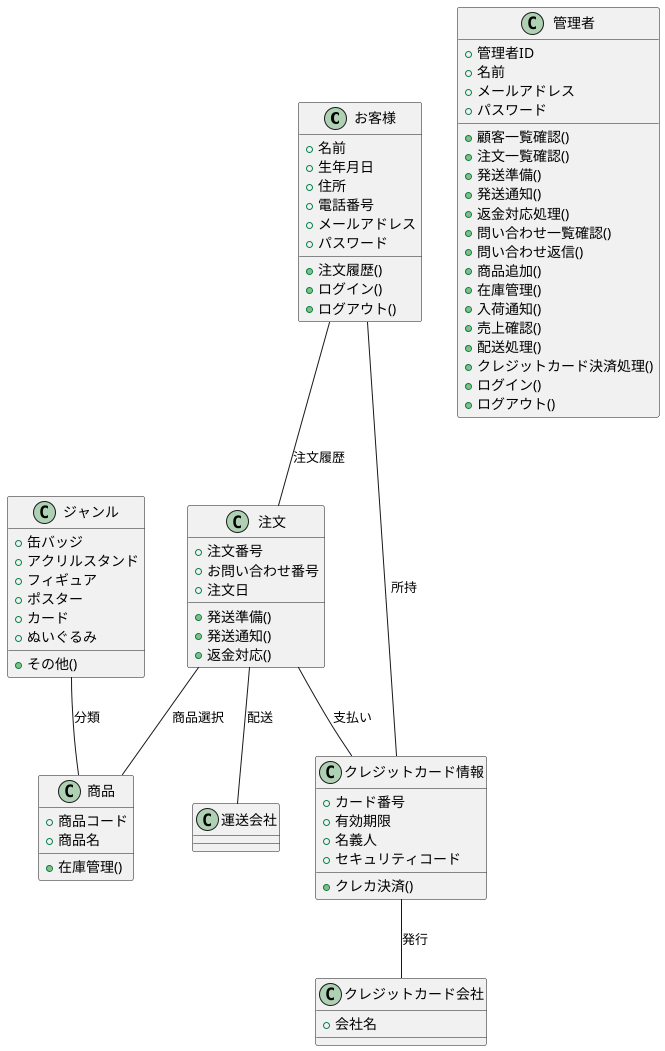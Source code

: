 @startuml .BBショップ注文管理システム
' ドメインモデル

class お客様 {
  +名前
  +生年月日
  +住所
  +電話番号
  +メールアドレス
  +パスワード
  +注文履歴()
  +ログイン()
  +ログアウト()
}

class 商品 {
  +商品コード
  +商品名
  +在庫管理()
}

class 注文 {
  +注文番号
  +お問い合わせ番号
  +注文日
  +発送準備()
  +発送通知()
  +返金対応()
}

class 管理者 {
  +管理者ID
  +名前
  +メールアドレス
  +パスワード
  +顧客一覧確認()
  +注文一覧確認()
  +発送準備()
  +発送通知()
  +返金対応処理()
  +問い合わせ一覧確認()
  +問い合わせ返信()
  +商品追加()
  +在庫管理()
  +入荷通知()
  +売上確認()
  +配送処理()
  +クレジットカード決済処理()
  +ログイン()
  +ログアウト()
}

class ジャンル {
  +缶バッジ
  +アクリルスタンド
  +フィギュア
  +ポスター
  +カード
  +ぬいぐるみ
  +その他()
}

class クレジットカード情報 {
  +カード番号
  +有効期限
  +名義人
  +セキュリティコード
  +クレカ決済()
}

class 運送会社 {
}

class クレジットカード会社 {
  +会社名
}

' 関係
お客様 -- クレジットカード情報 : 所持
お客様 -- 注文 : 注文履歴
注文 -- 商品 : 商品選択
注文 -- クレジットカード情報 : 支払い
注文 -- 運送会社 : 配送
クレジットカード情報 -- クレジットカード会社 : 発行
ジャンル -- 商品 : 分類

@enduml